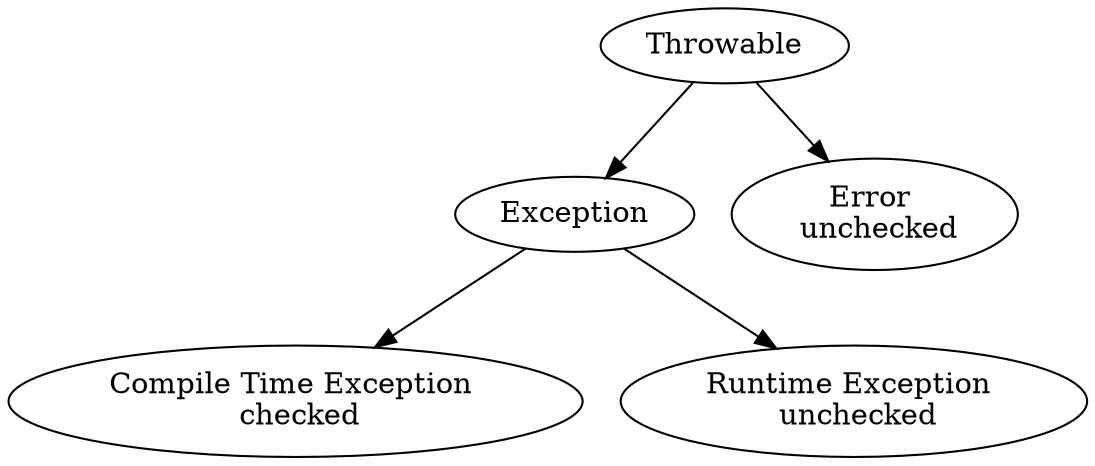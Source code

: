 digraph Exceptions{

  throwable [label = "Throwable"];
  exception [label = "Exception"];
  compileExc [label = "Compile Time Exception \n checked"];
  runtimeExc [label = "Runtime Exception \n unchecked"];
  error [label = "Error \n unchecked"];

  throwable -> exception;
  throwable -> error;
  exception -> runtimeExc;
  exception -> compileExc;
}